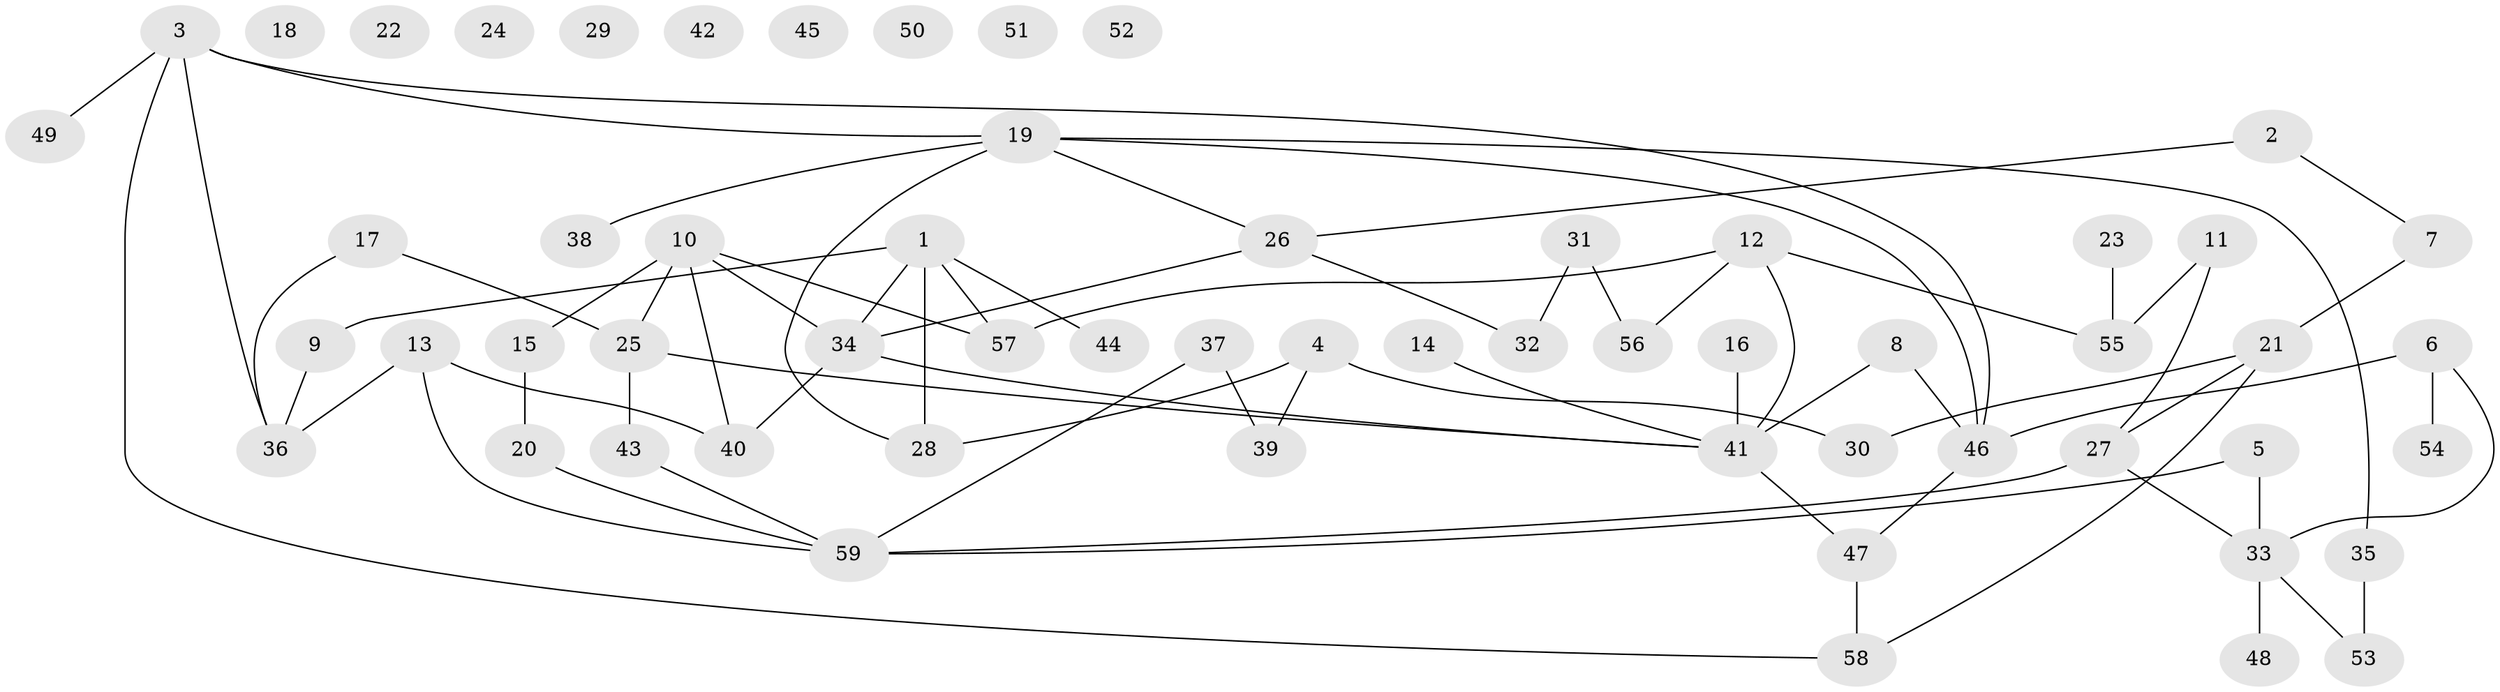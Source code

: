 // coarse degree distribution, {7: 0.05714285714285714, 6: 0.11428571428571428, 4: 0.11428571428571428, 2: 0.22857142857142856, 5: 0.05714285714285714, 3: 0.08571428571428572, 1: 0.08571428571428572, 0: 0.2571428571428571}
// Generated by graph-tools (version 1.1) at 2025/16/03/04/25 18:16:46]
// undirected, 59 vertices, 72 edges
graph export_dot {
graph [start="1"]
  node [color=gray90,style=filled];
  1;
  2;
  3;
  4;
  5;
  6;
  7;
  8;
  9;
  10;
  11;
  12;
  13;
  14;
  15;
  16;
  17;
  18;
  19;
  20;
  21;
  22;
  23;
  24;
  25;
  26;
  27;
  28;
  29;
  30;
  31;
  32;
  33;
  34;
  35;
  36;
  37;
  38;
  39;
  40;
  41;
  42;
  43;
  44;
  45;
  46;
  47;
  48;
  49;
  50;
  51;
  52;
  53;
  54;
  55;
  56;
  57;
  58;
  59;
  1 -- 9;
  1 -- 28;
  1 -- 34;
  1 -- 44;
  1 -- 57;
  2 -- 7;
  2 -- 26;
  3 -- 19;
  3 -- 36;
  3 -- 46;
  3 -- 49;
  3 -- 58;
  4 -- 28;
  4 -- 30;
  4 -- 39;
  5 -- 33;
  5 -- 59;
  6 -- 33;
  6 -- 46;
  6 -- 54;
  7 -- 21;
  8 -- 41;
  8 -- 46;
  9 -- 36;
  10 -- 15;
  10 -- 25;
  10 -- 34;
  10 -- 40;
  10 -- 57;
  11 -- 27;
  11 -- 55;
  12 -- 41;
  12 -- 55;
  12 -- 56;
  12 -- 57;
  13 -- 36;
  13 -- 40;
  13 -- 59;
  14 -- 41;
  15 -- 20;
  16 -- 41;
  17 -- 25;
  17 -- 36;
  19 -- 26;
  19 -- 28;
  19 -- 35;
  19 -- 38;
  19 -- 46;
  20 -- 59;
  21 -- 27;
  21 -- 30;
  21 -- 58;
  23 -- 55;
  25 -- 41;
  25 -- 43;
  26 -- 32;
  26 -- 34;
  27 -- 33;
  27 -- 59;
  31 -- 32;
  31 -- 56;
  33 -- 48;
  33 -- 53;
  34 -- 40;
  34 -- 41;
  35 -- 53;
  37 -- 39;
  37 -- 59;
  41 -- 47;
  43 -- 59;
  46 -- 47;
  47 -- 58;
}
